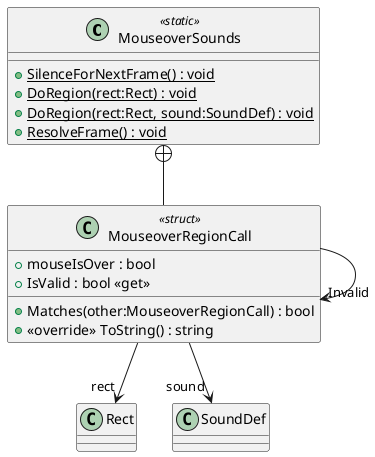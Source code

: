 @startuml
class MouseoverSounds <<static>> {
    + {static} SilenceForNextFrame() : void
    + {static} DoRegion(rect:Rect) : void
    + {static} DoRegion(rect:Rect, sound:SoundDef) : void
    + {static} ResolveFrame() : void
}
class MouseoverRegionCall <<struct>> {
    + mouseIsOver : bool
    + IsValid : bool <<get>>
    + Matches(other:MouseoverRegionCall) : bool
    + <<override>> ToString() : string
}
MouseoverSounds +-- MouseoverRegionCall
MouseoverRegionCall --> "rect" Rect
MouseoverRegionCall --> "sound" SoundDef
MouseoverRegionCall --> "Invalid" MouseoverRegionCall
@enduml
